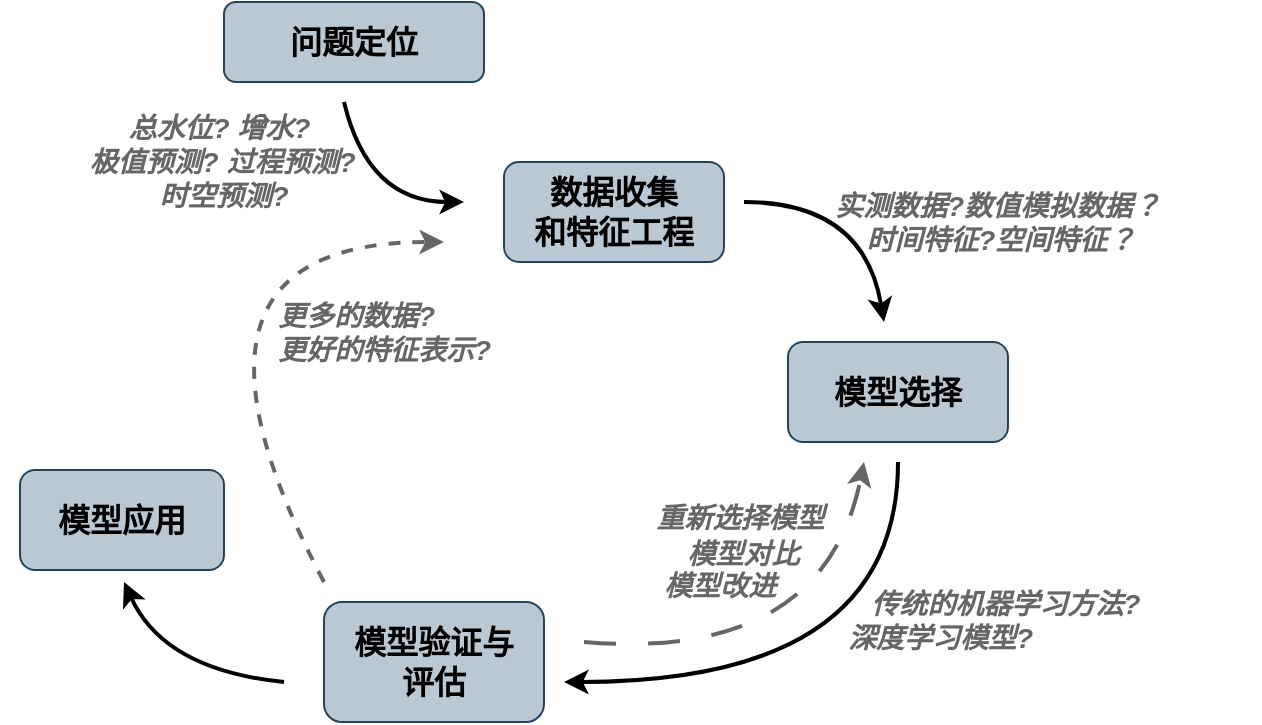 <mxfile version="24.2.7" type="github">
  <diagram name="第 1 页" id="3svByG2aPvppk6w5p1OH">
    <mxGraphModel dx="-1687" dy="420" grid="1" gridSize="10" guides="1" tooltips="1" connect="1" arrows="1" fold="1" page="1" pageScale="1" pageWidth="827" pageHeight="1169" math="0" shadow="0">
      <root>
        <mxCell id="0" />
        <mxCell id="1" parent="0" />
        <mxCell id="7o5RjZz1W28GRW-e-sWS-1" value="&lt;p style=&quot;margin-top: 0pt; margin-bottom: 0pt; margin-left: 0in; direction: ltr; unicode-bidi: embed; word-break: normal;&quot;&gt;&lt;b&gt;&lt;font style=&quot;font-size: 16px;&quot;&gt;问题定位&lt;/font&gt;&lt;/b&gt;&lt;/p&gt;" style="rounded=1;whiteSpace=wrap;html=1;fontFamily=Helvetica;fillColor=#bac8d3;strokeColor=#23445d;" vertex="1" parent="1">
          <mxGeometry x="2752" y="370" width="130" height="40" as="geometry" />
        </mxCell>
        <mxCell id="7o5RjZz1W28GRW-e-sWS-2" value="&lt;p style=&quot;margin-top: 0pt; margin-bottom: 0pt; margin-left: 0in; direction: ltr; unicode-bidi: embed; word-break: normal; font-size: 16px;&quot;&gt;&lt;font style=&quot;font-size: 16px;&quot;&gt;&lt;b style=&quot;&quot;&gt;数据收集&lt;/b&gt;&lt;/font&gt;&lt;/p&gt;&lt;p style=&quot;margin-top: 0pt; margin-bottom: 0pt; margin-left: 0in; direction: ltr; unicode-bidi: embed; word-break: normal; font-size: 16px;&quot;&gt;&lt;font style=&quot;font-size: 16px;&quot;&gt;&lt;b style=&quot;&quot;&gt;和特征工程&lt;/b&gt;&lt;/font&gt;&lt;/p&gt;" style="rounded=1;whiteSpace=wrap;html=1;fontFamily=Helvetica;fillColor=#bac8d3;strokeColor=#23445d;" vertex="1" parent="1">
          <mxGeometry x="2892" y="450" width="110" height="50" as="geometry" />
        </mxCell>
        <mxCell id="7o5RjZz1W28GRW-e-sWS-3" value="&lt;p style=&quot;margin-top: 0pt; margin-bottom: 0pt; margin-left: 0in; direction: ltr; unicode-bidi: embed; word-break: normal;&quot;&gt;&lt;font size=&quot;1&quot;&gt;&lt;b style=&quot;font-size: 16px;&quot;&gt;模型选择&lt;/b&gt;&lt;/font&gt;&lt;/p&gt;" style="rounded=1;whiteSpace=wrap;html=1;fontFamily=Helvetica;fillColor=#bac8d3;strokeColor=#23445d;" vertex="1" parent="1">
          <mxGeometry x="3034" y="540" width="110" height="50" as="geometry" />
        </mxCell>
        <mxCell id="7o5RjZz1W28GRW-e-sWS-4" value="&lt;p style=&quot;margin-top: 0pt; margin-bottom: 0pt; margin-left: 0in; direction: ltr; unicode-bidi: embed; word-break: normal;&quot;&gt;&lt;font size=&quot;1&quot;&gt;&lt;b style=&quot;font-size: 16px;&quot;&gt;模型验证与&lt;/b&gt;&lt;/font&gt;&lt;/p&gt;&lt;p style=&quot;margin-top: 0pt; margin-bottom: 0pt; margin-left: 0in; direction: ltr; unicode-bidi: embed; word-break: normal;&quot;&gt;&lt;font size=&quot;1&quot;&gt;&lt;b style=&quot;font-size: 16px;&quot;&gt;评估&lt;/b&gt;&lt;/font&gt;&lt;/p&gt;" style="rounded=1;whiteSpace=wrap;html=1;align=center;fontFamily=Helvetica;fillColor=#bac8d3;strokeColor=#23445d;" vertex="1" parent="1">
          <mxGeometry x="2802" y="670" width="110" height="60" as="geometry" />
        </mxCell>
        <mxCell id="7o5RjZz1W28GRW-e-sWS-5" value="&lt;p style=&quot;margin-top: 0pt; margin-bottom: 0pt; margin-left: 0in; direction: ltr; unicode-bidi: embed; word-break: normal;&quot;&gt;&lt;b&gt;&lt;font style=&quot;font-size: 16px;&quot;&gt;模型应用&lt;/font&gt;&lt;/b&gt;&lt;/p&gt;" style="rounded=1;whiteSpace=wrap;html=1;align=center;fontFamily=Helvetica;fillColor=#bac8d3;strokeColor=#23445d;" vertex="1" parent="1">
          <mxGeometry x="2650" y="604" width="102" height="50" as="geometry" />
        </mxCell>
        <mxCell id="7o5RjZz1W28GRW-e-sWS-6" value="" style="endArrow=classic;html=1;exitX=0.5;exitY=1;exitDx=0;exitDy=0;strokeColor=default;curved=1;strokeWidth=2;" edge="1" parent="1">
          <mxGeometry width="50" height="50" relative="1" as="geometry">
            <mxPoint x="2812" y="420" as="sourcePoint" />
            <mxPoint x="2872" y="470" as="targetPoint" />
            <Array as="points">
              <mxPoint x="2824" y="470" />
            </Array>
          </mxGeometry>
        </mxCell>
        <mxCell id="7o5RjZz1W28GRW-e-sWS-7" value="" style="endArrow=classic;html=1;exitX=0.5;exitY=1;exitDx=0;exitDy=0;strokeColor=default;curved=1;strokeWidth=2;" edge="1" parent="1">
          <mxGeometry width="50" height="50" relative="1" as="geometry">
            <mxPoint x="3012" y="470" as="sourcePoint" />
            <mxPoint x="3082" y="530" as="targetPoint" />
            <Array as="points">
              <mxPoint x="3072" y="470" />
            </Array>
          </mxGeometry>
        </mxCell>
        <mxCell id="7o5RjZz1W28GRW-e-sWS-8" value="" style="endArrow=classic;html=1;exitX=0.5;exitY=1;exitDx=0;exitDy=0;curved=1;strokeWidth=2;" edge="1" parent="1">
          <mxGeometry width="50" height="50" relative="1" as="geometry">
            <mxPoint x="3089" y="600" as="sourcePoint" />
            <mxPoint x="2922" y="710" as="targetPoint" />
            <Array as="points">
              <mxPoint x="3089" y="710" />
            </Array>
          </mxGeometry>
        </mxCell>
        <mxCell id="7o5RjZz1W28GRW-e-sWS-9" value="&lt;font style=&quot;font-size: 14px;&quot;&gt;&lt;b&gt;&amp;nbsp; &amp;nbsp; &lt;span style=&quot;white-space: pre;&quot;&gt;&#x9;&lt;/span&gt;&lt;span style=&quot;white-space: pre;&quot;&gt;&#x9;&lt;/span&gt;总水位? 增水?&lt;br style=&quot;&quot;&gt;&amp;nbsp; &amp;nbsp; &amp;nbsp; &amp;nbsp; &amp;nbsp; &amp;nbsp;极值预测? 过程预测? &lt;br style=&quot;&quot;&gt;&amp;nbsp; &amp;nbsp; &amp;nbsp; &amp;nbsp; &amp;nbsp; &amp;nbsp; &amp;nbsp; &amp;nbsp; &amp;nbsp; &amp;nbsp; 时空预测?&lt;/b&gt;&lt;/font&gt;" style="text;html=1;strokeColor=none;fillColor=none;align=left;verticalAlign=middle;whiteSpace=wrap;rounded=0;fontFamily=Helvetica;fontStyle=2;fontColor=#666666;fontSize=12;" vertex="1" parent="1">
          <mxGeometry x="2640" y="430" width="230" height="40" as="geometry" />
        </mxCell>
        <mxCell id="7o5RjZz1W28GRW-e-sWS-10" value="" style="endArrow=classic;html=1;curved=1;dashed=1;dashPattern=8 8;strokeWidth=2;strokeColor=#666666;" edge="1" parent="1">
          <mxGeometry width="50" height="50" relative="1" as="geometry">
            <mxPoint x="2932" y="690" as="sourcePoint" />
            <mxPoint x="3072" y="600" as="targetPoint" />
            <Array as="points">
              <mxPoint x="3052" y="700" />
            </Array>
          </mxGeometry>
        </mxCell>
        <mxCell id="7o5RjZz1W28GRW-e-sWS-11" value="&lt;font style=&quot;font-size: 14px;&quot; face=&quot;Helvetica&quot;&gt;&lt;b&gt;更多的数据?&amp;nbsp;&lt;br&gt;更好的特征表示?&lt;/b&gt;&lt;br&gt;&lt;/font&gt;" style="text;html=1;strokeColor=none;fillColor=none;align=left;verticalAlign=middle;whiteSpace=wrap;rounded=0;fontFamily=Times New Roman;fontStyle=2;fontColor=#666666;" vertex="1" parent="1">
          <mxGeometry x="2777" y="510" width="173" height="50" as="geometry" />
        </mxCell>
        <mxCell id="7o5RjZz1W28GRW-e-sWS-12" value="&lt;div style=&quot;font-size: 14px;&quot;&gt;&lt;span style=&quot;font-family: Helvetica; background-color: initial;&quot;&gt;&lt;b style=&quot;&quot;&gt;&lt;font style=&quot;font-size: 14px;&quot;&gt;&amp;nbsp; &amp;nbsp; &amp;nbsp; &amp;nbsp; &amp;nbsp; &amp;nbsp; &amp;nbsp; &amp;nbsp; &amp;nbsp;重新选择模型&lt;/font&gt;&lt;/b&gt;&lt;/span&gt;&lt;/div&gt;&lt;font style=&quot;font-size: 14px;&quot; face=&quot;Helvetica&quot;&gt;&lt;b style=&quot;&quot;&gt;&lt;div style=&quot;&quot;&gt;&lt;span style=&quot;background-color: initial;&quot;&gt;&amp;nbsp; &amp;nbsp; &amp;nbsp; &amp;nbsp; &amp;nbsp; &amp;nbsp; &amp;nbsp; &amp;nbsp; &amp;nbsp; &amp;nbsp; &amp;nbsp;模型对比&lt;/span&gt;&lt;/div&gt;&lt;div style=&quot;&quot;&gt;&lt;span style=&quot;background-color: initial;&quot;&gt;&amp;nbsp; &amp;nbsp; &amp;nbsp; &amp;nbsp; &amp;nbsp; &amp;nbsp; &amp;nbsp; &amp;nbsp; &amp;nbsp; 模型改进&lt;/span&gt;&lt;/div&gt;&lt;/b&gt;&lt;/font&gt;" style="text;html=1;strokeColor=none;fillColor=none;align=left;verticalAlign=middle;whiteSpace=wrap;rounded=0;fontFamily=Times New Roman;fontStyle=2;fontColor=#666666;" vertex="1" parent="1">
          <mxGeometry x="2900" y="620" width="162" height="50" as="geometry" />
        </mxCell>
        <mxCell id="7o5RjZz1W28GRW-e-sWS-13" value="" style="endArrow=classic;html=1;curved=1;dashed=1;strokeWidth=2;strokeColor=#666666;" edge="1" parent="1">
          <mxGeometry width="50" height="50" relative="1" as="geometry">
            <mxPoint x="2802" y="660" as="sourcePoint" />
            <mxPoint x="2862" y="490" as="targetPoint" />
            <Array as="points">
              <mxPoint x="2712" y="490" />
            </Array>
          </mxGeometry>
        </mxCell>
        <mxCell id="7o5RjZz1W28GRW-e-sWS-14" value="" style="endArrow=classic;html=1;curved=1;strokeWidth=2;" edge="1" parent="1">
          <mxGeometry width="50" height="50" relative="1" as="geometry">
            <mxPoint x="2782" y="710" as="sourcePoint" />
            <mxPoint x="2702" y="660" as="targetPoint" />
            <Array as="points">
              <mxPoint x="2722" y="704" />
            </Array>
          </mxGeometry>
        </mxCell>
        <mxCell id="7o5RjZz1W28GRW-e-sWS-15" value="&lt;font style=&quot;font-size: 14px;&quot; face=&quot;Helvetica&quot;&gt;&lt;b&gt;&amp;nbsp; &amp;nbsp;传统的机器学习方法?&amp;nbsp;&lt;br&gt;深度学习模型?&lt;/b&gt;&lt;br&gt;&lt;/font&gt;" style="text;html=1;strokeColor=none;fillColor=none;align=left;verticalAlign=middle;whiteSpace=wrap;rounded=0;fontFamily=Times New Roman;fontStyle=2;fontColor=#666666;" vertex="1" parent="1">
          <mxGeometry x="3062" y="654" width="160" height="50" as="geometry" />
        </mxCell>
        <mxCell id="7o5RjZz1W28GRW-e-sWS-17" value="&lt;b style=&quot;font-size: 14px;&quot;&gt;&amp;nbsp; &amp;nbsp; 实测数据?数值模拟数据？&lt;br&gt;&lt;span style=&quot;white-space: pre;&quot;&gt;&#x9;&lt;/span&gt;时间特征?空间特征？&lt;/b&gt;" style="text;html=1;strokeColor=none;fillColor=none;align=left;verticalAlign=middle;whiteSpace=wrap;rounded=0;fontFamily=Helvetica;fontStyle=2;fontColor=#666666;" vertex="1" parent="1">
          <mxGeometry x="3040" y="460" width="230" height="40" as="geometry" />
        </mxCell>
      </root>
    </mxGraphModel>
  </diagram>
</mxfile>
